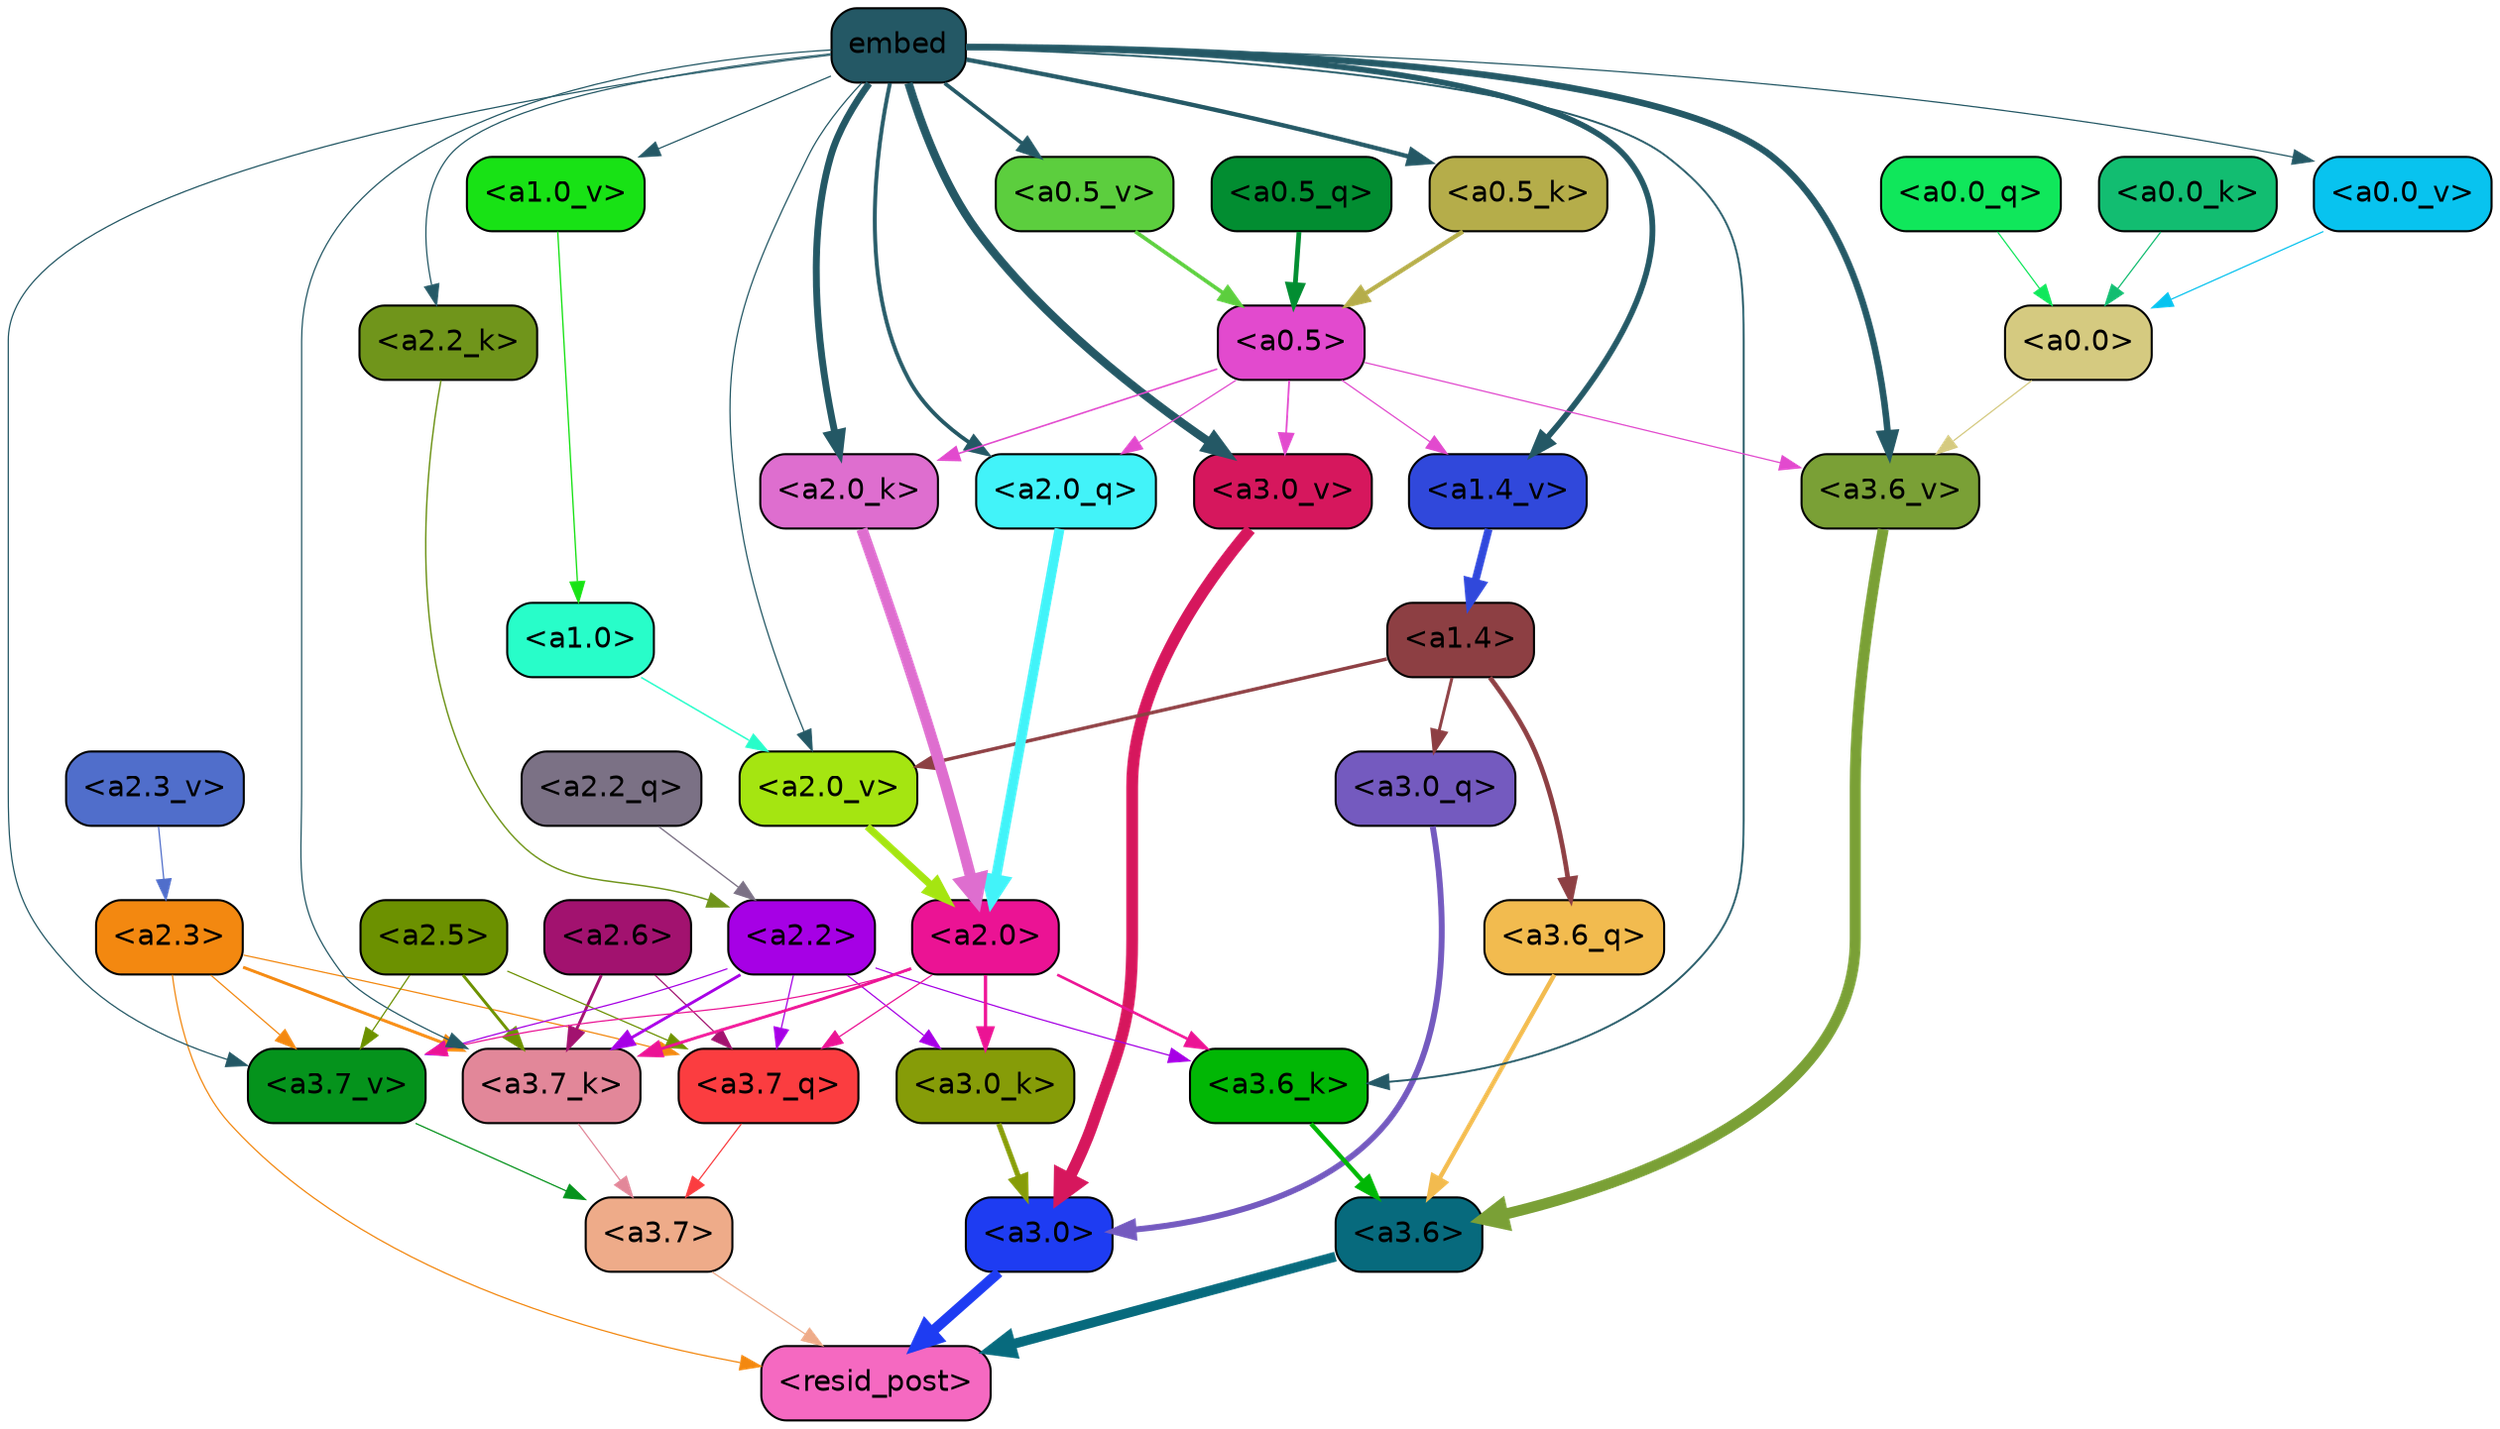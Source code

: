 strict digraph "" {
	graph [bgcolor=transparent,
		layout=dot,
		overlap=false,
		splines=true
	];
	"<a3.7>"	[color=black,
		fillcolor="#eeab89",
		fontname=Helvetica,
		shape=box,
		style="filled, rounded"];
	"<resid_post>"	[color=black,
		fillcolor="#f569c1",
		fontname=Helvetica,
		shape=box,
		style="filled, rounded"];
	"<a3.7>" -> "<resid_post>"	[color="#eeab89",
		penwidth=0.6];
	"<a3.6>"	[color=black,
		fillcolor="#076a7d",
		fontname=Helvetica,
		shape=box,
		style="filled, rounded"];
	"<a3.6>" -> "<resid_post>"	[color="#076a7d",
		penwidth=4.749041676521301];
	"<a3.0>"	[color=black,
		fillcolor="#1e3cf2",
		fontname=Helvetica,
		shape=box,
		style="filled, rounded"];
	"<a3.0>" -> "<resid_post>"	[color="#1e3cf2",
		penwidth=5.004215121269226];
	"<a2.3>"	[color=black,
		fillcolor="#f38810",
		fontname=Helvetica,
		shape=box,
		style="filled, rounded"];
	"<a2.3>" -> "<resid_post>"	[color="#f38810",
		penwidth=0.6];
	"<a3.7_q>"	[color=black,
		fillcolor="#fb3d40",
		fontname=Helvetica,
		shape=box,
		style="filled, rounded"];
	"<a2.3>" -> "<a3.7_q>"	[color="#f38810",
		penwidth=0.6];
	"<a3.7_k>"	[color=black,
		fillcolor="#e28799",
		fontname=Helvetica,
		shape=box,
		style="filled, rounded"];
	"<a2.3>" -> "<a3.7_k>"	[color="#f38810",
		penwidth=1.4391854107379913];
	"<a3.7_v>"	[color=black,
		fillcolor="#05931c",
		fontname=Helvetica,
		shape=box,
		style="filled, rounded"];
	"<a2.3>" -> "<a3.7_v>"	[color="#f38810",
		penwidth=0.6];
	"<a3.7_q>" -> "<a3.7>"	[color="#fb3d40",
		penwidth=0.6];
	"<a3.6_q>"	[color=black,
		fillcolor="#f2bb4f",
		fontname=Helvetica,
		shape=box,
		style="filled, rounded"];
	"<a3.6_q>" -> "<a3.6>"	[color="#f2bb4f",
		penwidth=2.160832464694977];
	"<a3.0_q>"	[color=black,
		fillcolor="#745abf",
		fontname=Helvetica,
		shape=box,
		style="filled, rounded"];
	"<a3.0_q>" -> "<a3.0>"	[color="#745abf",
		penwidth=2.870753765106201];
	"<a3.7_k>" -> "<a3.7>"	[color="#e28799",
		penwidth=0.6];
	"<a3.6_k>"	[color=black,
		fillcolor="#01b705",
		fontname=Helvetica,
		shape=box,
		style="filled, rounded"];
	"<a3.6_k>" -> "<a3.6>"	[color="#01b705",
		penwidth=2.13908451795578];
	"<a3.0_k>"	[color=black,
		fillcolor="#869c08",
		fontname=Helvetica,
		shape=box,
		style="filled, rounded"];
	"<a3.0_k>" -> "<a3.0>"	[color="#869c08",
		penwidth=2.520303964614868];
	"<a3.7_v>" -> "<a3.7>"	[color="#05931c",
		penwidth=0.6];
	"<a3.6_v>"	[color=black,
		fillcolor="#7aa036",
		fontname=Helvetica,
		shape=box,
		style="filled, rounded"];
	"<a3.6_v>" -> "<a3.6>"	[color="#7aa036",
		penwidth=5.297133803367615];
	"<a3.0_v>"	[color=black,
		fillcolor="#d6175d",
		fontname=Helvetica,
		shape=box,
		style="filled, rounded"];
	"<a3.0_v>" -> "<a3.0>"	[color="#d6175d",
		penwidth=5.680712580680847];
	"<a2.6>"	[color=black,
		fillcolor="#a2126f",
		fontname=Helvetica,
		shape=box,
		style="filled, rounded"];
	"<a2.6>" -> "<a3.7_q>"	[color="#a2126f",
		penwidth=0.6];
	"<a2.6>" -> "<a3.7_k>"	[color="#a2126f",
		penwidth=1.4180794060230255];
	"<a2.5>"	[color=black,
		fillcolor="#6c9100",
		fontname=Helvetica,
		shape=box,
		style="filled, rounded"];
	"<a2.5>" -> "<a3.7_q>"	[color="#6c9100",
		penwidth=0.6];
	"<a2.5>" -> "<a3.7_k>"	[color="#6c9100",
		penwidth=1.4281435310840607];
	"<a2.5>" -> "<a3.7_v>"	[color="#6c9100",
		penwidth=0.6];
	"<a2.2>"	[color=black,
		fillcolor="#a600e5",
		fontname=Helvetica,
		shape=box,
		style="filled, rounded"];
	"<a2.2>" -> "<a3.7_q>"	[color="#a600e5",
		penwidth=0.6];
	"<a2.2>" -> "<a3.7_k>"	[color="#a600e5",
		penwidth=1.3982512056827545];
	"<a2.2>" -> "<a3.6_k>"	[color="#a600e5",
		penwidth=0.6];
	"<a2.2>" -> "<a3.0_k>"	[color="#a600e5",
		penwidth=0.6];
	"<a2.2>" -> "<a3.7_v>"	[color="#a600e5",
		penwidth=0.6];
	"<a2.0>"	[color=black,
		fillcolor="#eb1394",
		fontname=Helvetica,
		shape=box,
		style="filled, rounded"];
	"<a2.0>" -> "<a3.7_q>"	[color="#eb1394",
		penwidth=0.6];
	"<a2.0>" -> "<a3.7_k>"	[color="#eb1394",
		penwidth=1.404832512140274];
	"<a2.0>" -> "<a3.6_k>"	[color="#eb1394",
		penwidth=1.2708758115768433];
	"<a2.0>" -> "<a3.0_k>"	[color="#eb1394",
		penwidth=1.6207245588302612];
	"<a2.0>" -> "<a3.7_v>"	[color="#eb1394",
		penwidth=0.6];
	"<a1.4>"	[color=black,
		fillcolor="#8d3f43",
		fontname=Helvetica,
		shape=box,
		style="filled, rounded"];
	"<a1.4>" -> "<a3.6_q>"	[color="#8d3f43",
		penwidth=2.289449453353882];
	"<a1.4>" -> "<a3.0_q>"	[color="#8d3f43",
		penwidth=1.4600623846054077];
	"<a2.0_v>"	[color=black,
		fillcolor="#a5e511",
		fontname=Helvetica,
		shape=box,
		style="filled, rounded"];
	"<a1.4>" -> "<a2.0_v>"	[color="#8d3f43",
		penwidth=1.676277220249176];
	embed	[color=black,
		fillcolor="#245865",
		fontname=Helvetica,
		shape=box,
		style="filled, rounded"];
	embed -> "<a3.7_k>"	[color="#245865",
		penwidth=0.6];
	embed -> "<a3.6_k>"	[color="#245865",
		penwidth=0.9291638135910034];
	embed -> "<a3.7_v>"	[color="#245865",
		penwidth=0.6];
	embed -> "<a3.6_v>"	[color="#245865",
		penwidth=3.1808209121227264];
	embed -> "<a3.0_v>"	[color="#245865",
		penwidth=4.036660343408585];
	"<a2.0_q>"	[color=black,
		fillcolor="#42f3f9",
		fontname=Helvetica,
		shape=box,
		style="filled, rounded"];
	embed -> "<a2.0_q>"	[color="#245865",
		penwidth=1.8821641206741333];
	"<a2.2_k>"	[color=black,
		fillcolor="#70951b",
		fontname=Helvetica,
		shape=box,
		style="filled, rounded"];
	embed -> "<a2.2_k>"	[color="#245865",
		penwidth=0.6];
	"<a2.0_k>"	[color=black,
		fillcolor="#de6ecf",
		fontname=Helvetica,
		shape=box,
		style="filled, rounded"];
	embed -> "<a2.0_k>"	[color="#245865",
		penwidth=3.3375256061553955];
	embed -> "<a2.0_v>"	[color="#245865",
		penwidth=0.6];
	"<a1.4_v>"	[color=black,
		fillcolor="#3048db",
		fontname=Helvetica,
		shape=box,
		style="filled, rounded"];
	embed -> "<a1.4_v>"	[color="#245865",
		penwidth=2.7935529947280884];
	"<a1.0_v>"	[color=black,
		fillcolor="#18e215",
		fontname=Helvetica,
		shape=box,
		style="filled, rounded"];
	embed -> "<a1.0_v>"	[color="#245865",
		penwidth=0.6];
	"<a0.5_k>"	[color=black,
		fillcolor="#b5ad4a",
		fontname=Helvetica,
		shape=box,
		style="filled, rounded"];
	embed -> "<a0.5_k>"	[color="#245865",
		penwidth=2.1102226972579956];
	"<a0.5_v>"	[color=black,
		fillcolor="#5cce3e",
		fontname=Helvetica,
		shape=box,
		style="filled, rounded"];
	embed -> "<a0.5_v>"	[color="#245865",
		penwidth=1.8293639421463013];
	"<a0.0_v>"	[color=black,
		fillcolor="#08c3ef",
		fontname=Helvetica,
		shape=box,
		style="filled, rounded"];
	embed -> "<a0.0_v>"	[color="#245865",
		penwidth=0.6];
	"<a0.5>"	[color=black,
		fillcolor="#e24ace",
		fontname=Helvetica,
		shape=box,
		style="filled, rounded"];
	"<a0.5>" -> "<a3.6_v>"	[color="#e24ace",
		penwidth=0.6];
	"<a0.5>" -> "<a3.0_v>"	[color="#e24ace",
		penwidth=0.8798569142818451];
	"<a0.5>" -> "<a2.0_q>"	[color="#e24ace",
		penwidth=0.6];
	"<a0.5>" -> "<a2.0_k>"	[color="#e24ace",
		penwidth=0.7782440185546875];
	"<a0.5>" -> "<a1.4_v>"	[color="#e24ace",
		penwidth=0.6];
	"<a0.0>"	[color=black,
		fillcolor="#d5ca80",
		fontname=Helvetica,
		shape=box,
		style="filled, rounded"];
	"<a0.0>" -> "<a3.6_v>"	[color="#d5ca80",
		penwidth=0.6];
	"<a2.2_q>"	[color=black,
		fillcolor="#7b7185",
		fontname=Helvetica,
		shape=box,
		style="filled, rounded"];
	"<a2.2_q>" -> "<a2.2>"	[color="#7b7185",
		penwidth=0.6392357051372528];
	"<a2.0_q>" -> "<a2.0>"	[color="#42f3f9",
		penwidth=4.795779317617416];
	"<a2.2_k>" -> "<a2.2>"	[color="#70951b",
		penwidth=0.7060726433992386];
	"<a2.0_k>" -> "<a2.0>"	[color="#de6ecf",
		penwidth=5.401692286133766];
	"<a2.3_v>"	[color=black,
		fillcolor="#506ecb",
		fontname=Helvetica,
		shape=box,
		style="filled, rounded"];
	"<a2.3_v>" -> "<a2.3>"	[color="#506ecb",
		penwidth=0.6];
	"<a2.0_v>" -> "<a2.0>"	[color="#a5e511",
		penwidth=3.56003999710083];
	"<a1.0>"	[color=black,
		fillcolor="#28fdc9",
		fontname=Helvetica,
		shape=box,
		style="filled, rounded"];
	"<a1.0>" -> "<a2.0_v>"	[color="#28fdc9",
		penwidth=0.7355214953422546];
	"<a1.4_v>" -> "<a1.4>"	[color="#3048db",
		penwidth=3.7673035860061646];
	"<a1.0_v>" -> "<a1.0>"	[color="#18e215",
		penwidth=0.6493047475814819];
	"<a0.5_q>"	[color=black,
		fillcolor="#028d31",
		fontname=Helvetica,
		shape=box,
		style="filled, rounded"];
	"<a0.5_q>" -> "<a0.5>"	[color="#028d31",
		penwidth=2.3187414407730103];
	"<a0.0_q>"	[color=black,
		fillcolor="#10e75b",
		fontname=Helvetica,
		shape=box,
		style="filled, rounded"];
	"<a0.0_q>" -> "<a0.0>"	[color="#10e75b",
		penwidth=0.6];
	"<a0.5_k>" -> "<a0.5>"	[color="#b5ad4a",
		penwidth=2.1102215051651];
	"<a0.0_k>"	[color=black,
		fillcolor="#12bd71",
		fontname=Helvetica,
		shape=box,
		style="filled, rounded"];
	"<a0.0_k>" -> "<a0.0>"	[color="#12bd71",
		penwidth=0.6];
	"<a0.5_v>" -> "<a0.5>"	[color="#5cce3e",
		penwidth=1.829363465309143];
	"<a0.0_v>" -> "<a0.0>"	[color="#08c3ef",
		penwidth=0.6];
}
